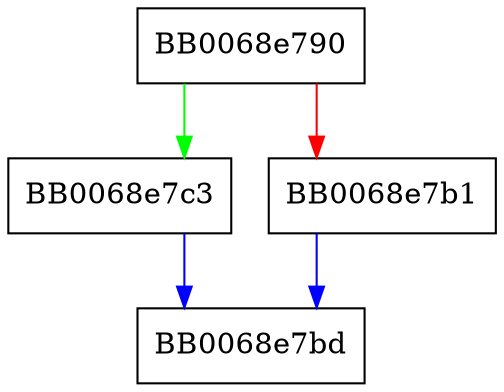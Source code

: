 digraph bio_core_ctrl {
  node [shape="box"];
  graph [splines=ortho];
  BB0068e790 -> BB0068e7c3 [color="green"];
  BB0068e790 -> BB0068e7b1 [color="red"];
  BB0068e7b1 -> BB0068e7bd [color="blue"];
  BB0068e7c3 -> BB0068e7bd [color="blue"];
}